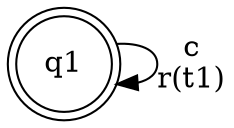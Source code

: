digraph "tests_1/test17/solution1000/solution" {
	q1[label=q1 shape=doublecircle]
	q1 -> q1[label="c\nr(t1)\n"]
}
